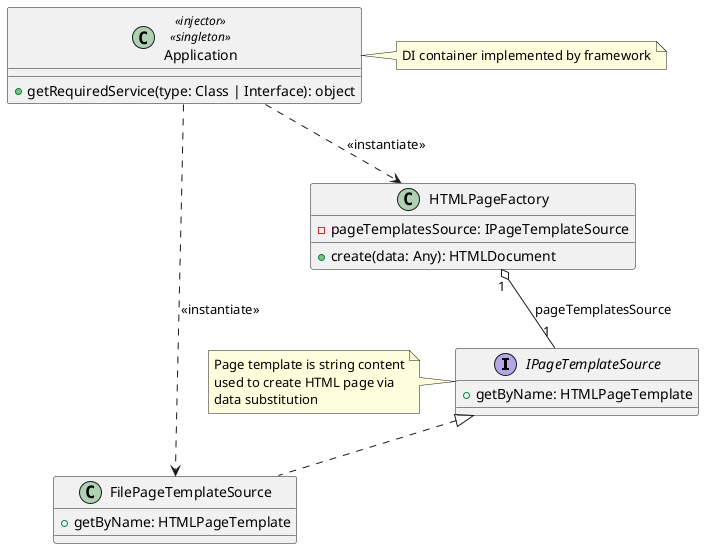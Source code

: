 @startuml view
interface IPageTemplateSource {
	+getByName: HTMLPageTemplate
}

class FilePageTemplateSource implements IPageTemplateSource {
	+getByName: HTMLPageTemplate
}
note left of IPageTemplateSource: Page template is string content\nused to create HTML page via\ndata substitution

class HTMLPageFactory {
	-pageTemplatesSource: IPageTemplateSource
	+create(data: Any): HTMLDocument
}
HTMLPageFactory "1" o-- "1" IPageTemplateSource: "pageTemplatesSource"

class Application <<injector>> <<singleton>> {
	+getRequiredService(type: Class | Interface): object
}
Application ..> HTMLPageFactory : <<instantiate>>
Application ..> FilePageTemplateSource : <<instantiate>>
note right of Application : DI container implemented by framework
@enduml
